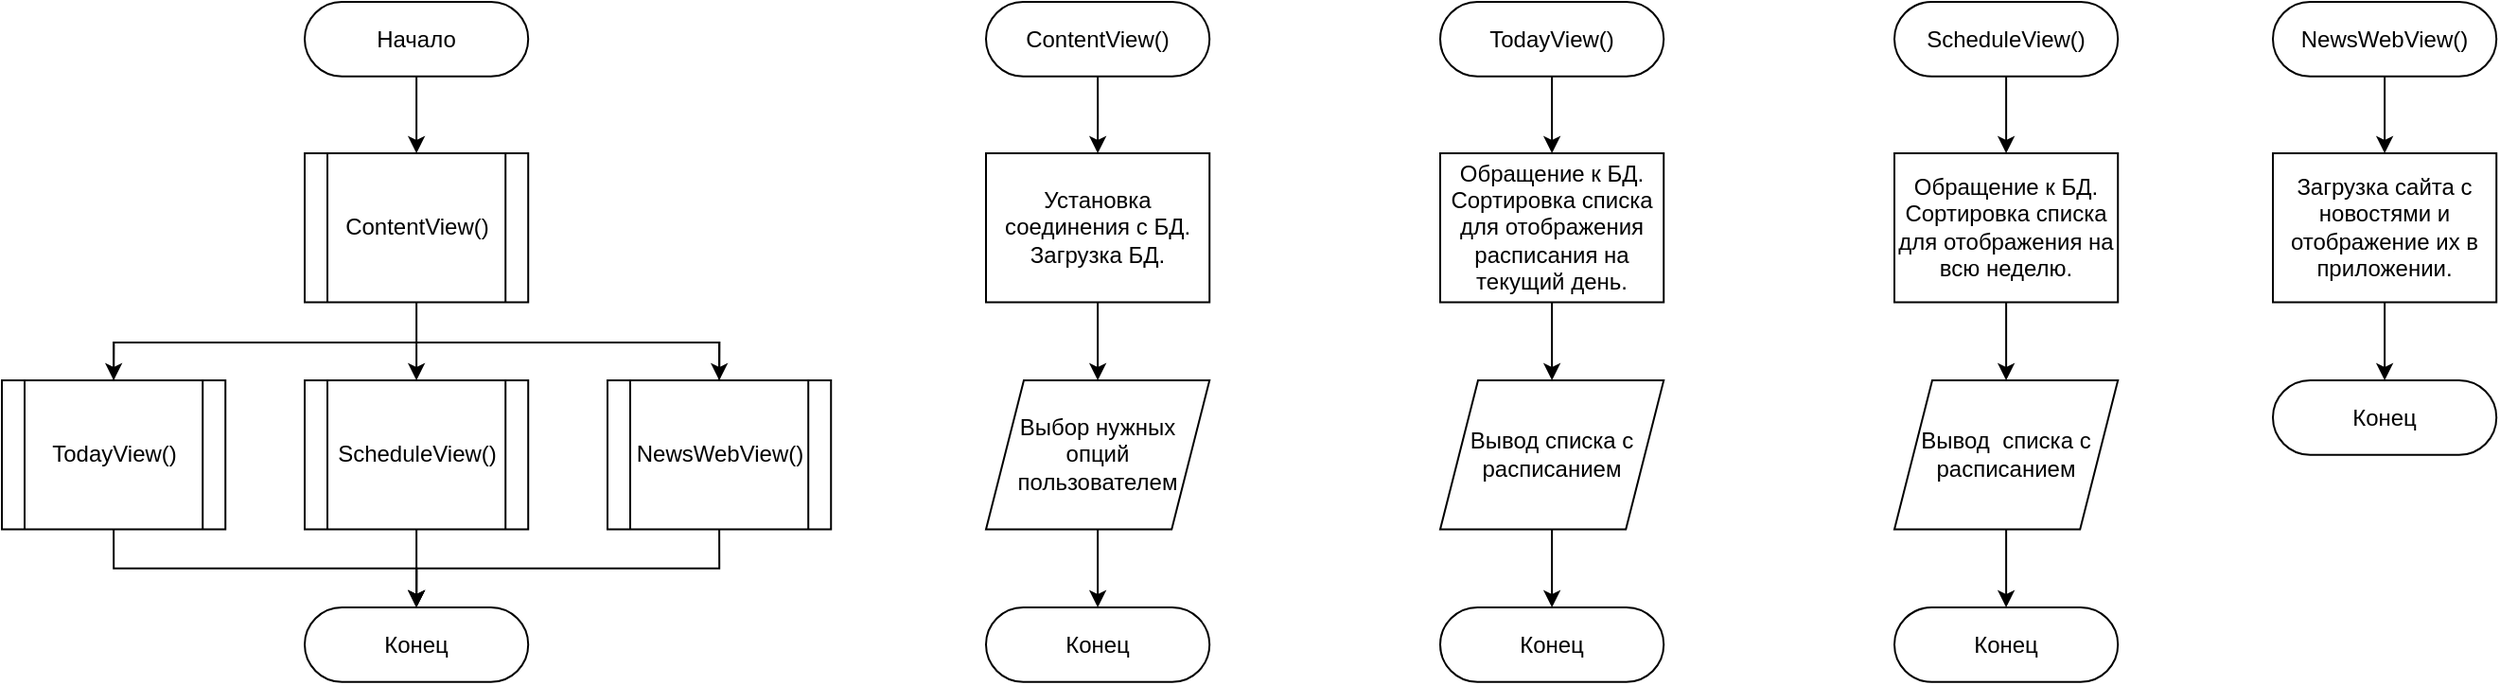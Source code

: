 <mxfile version="20.8.16" type="device"><diagram name="Page-1" id="Rmwx0VCUyTdyZptNUeon"><mxGraphModel dx="2228" dy="1568" grid="1" gridSize="10" guides="1" tooltips="1" connect="1" arrows="1" fold="1" page="1" pageScale="1" pageWidth="1654" pageHeight="1169" math="0" shadow="0"><root><mxCell id="0"/><mxCell id="1" parent="0"/><mxCell id="y4hsOguISnIQR7oOHLP7-33" style="edgeStyle=orthogonalEdgeStyle;rounded=0;orthogonalLoop=1;jettySize=auto;html=1;exitX=0.5;exitY=1;exitDx=0;exitDy=0;entryX=0.5;entryY=0;entryDx=0;entryDy=0;" edge="1" parent="1" source="y4hsOguISnIQR7oOHLP7-1" target="y4hsOguISnIQR7oOHLP7-4"><mxGeometry relative="1" as="geometry"/></mxCell><mxCell id="y4hsOguISnIQR7oOHLP7-1" value="Начало" style="rounded=1;whiteSpace=wrap;html=1;arcSize=50;" vertex="1" parent="1"><mxGeometry x="350" y="300" width="118.11" height="39.37" as="geometry"/></mxCell><mxCell id="y4hsOguISnIQR7oOHLP7-35" style="edgeStyle=orthogonalEdgeStyle;rounded=0;orthogonalLoop=1;jettySize=auto;html=1;exitX=0.5;exitY=1;exitDx=0;exitDy=0;entryX=0.5;entryY=0;entryDx=0;entryDy=0;" edge="1" parent="1" source="y4hsOguISnIQR7oOHLP7-2" target="y4hsOguISnIQR7oOHLP7-5"><mxGeometry relative="1" as="geometry"/></mxCell><mxCell id="y4hsOguISnIQR7oOHLP7-2" value="ScheduleView()" style="shape=process;whiteSpace=wrap;html=1;backgroundOutline=1;" vertex="1" parent="1"><mxGeometry x="350" y="500" width="118.11" height="78.74" as="geometry"/></mxCell><mxCell id="y4hsOguISnIQR7oOHLP7-36" style="edgeStyle=orthogonalEdgeStyle;rounded=0;orthogonalLoop=1;jettySize=auto;html=1;exitX=0.5;exitY=0;exitDx=0;exitDy=0;entryX=0.5;entryY=0;entryDx=0;entryDy=0;" edge="1" parent="1" source="y4hsOguISnIQR7oOHLP7-3" target="y4hsOguISnIQR7oOHLP7-11"><mxGeometry relative="1" as="geometry"/></mxCell><mxCell id="y4hsOguISnIQR7oOHLP7-41" style="edgeStyle=orthogonalEdgeStyle;rounded=0;orthogonalLoop=1;jettySize=auto;html=1;exitX=0.5;exitY=1;exitDx=0;exitDy=0;entryX=0.5;entryY=0;entryDx=0;entryDy=0;" edge="1" parent="1" source="y4hsOguISnIQR7oOHLP7-3" target="y4hsOguISnIQR7oOHLP7-5"><mxGeometry relative="1" as="geometry"/></mxCell><mxCell id="y4hsOguISnIQR7oOHLP7-3" value="TodayView()" style="shape=process;whiteSpace=wrap;html=1;backgroundOutline=1;" vertex="1" parent="1"><mxGeometry x="190" y="500" width="118.11" height="78.74" as="geometry"/></mxCell><mxCell id="y4hsOguISnIQR7oOHLP7-34" style="edgeStyle=orthogonalEdgeStyle;rounded=0;orthogonalLoop=1;jettySize=auto;html=1;exitX=0.5;exitY=1;exitDx=0;exitDy=0;entryX=0.5;entryY=0;entryDx=0;entryDy=0;" edge="1" parent="1" source="y4hsOguISnIQR7oOHLP7-4" target="y4hsOguISnIQR7oOHLP7-2"><mxGeometry relative="1" as="geometry"/></mxCell><mxCell id="y4hsOguISnIQR7oOHLP7-4" value="ContentView()" style="shape=process;whiteSpace=wrap;html=1;backgroundOutline=1;" vertex="1" parent="1"><mxGeometry x="350" y="380" width="118.11" height="78.74" as="geometry"/></mxCell><mxCell id="y4hsOguISnIQR7oOHLP7-5" value="Конец" style="rounded=1;whiteSpace=wrap;html=1;arcSize=50;" vertex="1" parent="1"><mxGeometry x="350" y="620" width="118.11" height="39.37" as="geometry"/></mxCell><mxCell id="y4hsOguISnIQR7oOHLP7-44" style="edgeStyle=orthogonalEdgeStyle;rounded=0;orthogonalLoop=1;jettySize=auto;html=1;exitX=0.5;exitY=1;exitDx=0;exitDy=0;entryX=0.5;entryY=0;entryDx=0;entryDy=0;" edge="1" parent="1" source="y4hsOguISnIQR7oOHLP7-7" target="y4hsOguISnIQR7oOHLP7-29"><mxGeometry relative="1" as="geometry"/></mxCell><mxCell id="y4hsOguISnIQR7oOHLP7-7" value="Выбор нужных опций пользователем" style="shape=parallelogram;perimeter=parallelogramPerimeter;whiteSpace=wrap;html=1;fixedSize=1;" vertex="1" parent="1"><mxGeometry x="710" y="500" width="118.11" height="78.74" as="geometry"/></mxCell><mxCell id="y4hsOguISnIQR7oOHLP7-43" style="edgeStyle=orthogonalEdgeStyle;rounded=0;orthogonalLoop=1;jettySize=auto;html=1;exitX=0.5;exitY=1;exitDx=0;exitDy=0;entryX=0.5;entryY=0;entryDx=0;entryDy=0;" edge="1" parent="1" source="y4hsOguISnIQR7oOHLP7-8" target="y4hsOguISnIQR7oOHLP7-7"><mxGeometry relative="1" as="geometry"/></mxCell><mxCell id="y4hsOguISnIQR7oOHLP7-8" value="Установка соединения с БД. Загрузка БД." style="rounded=0;whiteSpace=wrap;html=1;" vertex="1" parent="1"><mxGeometry x="710" y="380" width="118.11" height="78.74" as="geometry"/></mxCell><mxCell id="y4hsOguISnIQR7oOHLP7-37" style="edgeStyle=orthogonalEdgeStyle;rounded=0;orthogonalLoop=1;jettySize=auto;html=1;exitX=0.5;exitY=0;exitDx=0;exitDy=0;entryX=0.5;entryY=0;entryDx=0;entryDy=0;" edge="1" parent="1" source="y4hsOguISnIQR7oOHLP7-11" target="y4hsOguISnIQR7oOHLP7-3"><mxGeometry relative="1" as="geometry"/></mxCell><mxCell id="y4hsOguISnIQR7oOHLP7-40" style="edgeStyle=orthogonalEdgeStyle;rounded=0;orthogonalLoop=1;jettySize=auto;html=1;exitX=0.5;exitY=1;exitDx=0;exitDy=0;entryX=0.5;entryY=0;entryDx=0;entryDy=0;" edge="1" parent="1" source="y4hsOguISnIQR7oOHLP7-11" target="y4hsOguISnIQR7oOHLP7-5"><mxGeometry relative="1" as="geometry"/></mxCell><mxCell id="y4hsOguISnIQR7oOHLP7-11" value="NewsWebView()" style="shape=process;whiteSpace=wrap;html=1;backgroundOutline=1;" vertex="1" parent="1"><mxGeometry x="510" y="500" width="118.11" height="78.74" as="geometry"/></mxCell><mxCell id="y4hsOguISnIQR7oOHLP7-46" style="edgeStyle=orthogonalEdgeStyle;rounded=0;orthogonalLoop=1;jettySize=auto;html=1;exitX=0.5;exitY=1;exitDx=0;exitDy=0;entryX=0.5;entryY=0;entryDx=0;entryDy=0;" edge="1" parent="1" source="y4hsOguISnIQR7oOHLP7-12" target="y4hsOguISnIQR7oOHLP7-13"><mxGeometry relative="1" as="geometry"/></mxCell><mxCell id="y4hsOguISnIQR7oOHLP7-12" value="Обращение к БД. Сортировка списка для отображения расписания на текущий день." style="rounded=0;whiteSpace=wrap;html=1;" vertex="1" parent="1"><mxGeometry x="950" y="380" width="118.11" height="78.74" as="geometry"/></mxCell><mxCell id="y4hsOguISnIQR7oOHLP7-47" style="edgeStyle=orthogonalEdgeStyle;rounded=0;orthogonalLoop=1;jettySize=auto;html=1;exitX=0.5;exitY=1;exitDx=0;exitDy=0;entryX=0.5;entryY=0;entryDx=0;entryDy=0;" edge="1" parent="1" source="y4hsOguISnIQR7oOHLP7-13" target="y4hsOguISnIQR7oOHLP7-30"><mxGeometry relative="1" as="geometry"/></mxCell><mxCell id="y4hsOguISnIQR7oOHLP7-13" value="Вывод списка с расписанием" style="shape=parallelogram;perimeter=parallelogramPerimeter;whiteSpace=wrap;html=1;fixedSize=1;" vertex="1" parent="1"><mxGeometry x="950" y="500" width="118.11" height="78.74" as="geometry"/></mxCell><mxCell id="y4hsOguISnIQR7oOHLP7-49" style="edgeStyle=orthogonalEdgeStyle;rounded=0;orthogonalLoop=1;jettySize=auto;html=1;exitX=0.5;exitY=1;exitDx=0;exitDy=0;entryX=0.5;entryY=0;entryDx=0;entryDy=0;" edge="1" parent="1" source="y4hsOguISnIQR7oOHLP7-16" target="y4hsOguISnIQR7oOHLP7-17"><mxGeometry relative="1" as="geometry"/></mxCell><mxCell id="y4hsOguISnIQR7oOHLP7-16" value="Обращение к БД. Сортировка списка для отображения на всю неделю." style="rounded=0;whiteSpace=wrap;html=1;" vertex="1" parent="1"><mxGeometry x="1190" y="380" width="118.11" height="78.74" as="geometry"/></mxCell><mxCell id="y4hsOguISnIQR7oOHLP7-50" style="edgeStyle=orthogonalEdgeStyle;rounded=0;orthogonalLoop=1;jettySize=auto;html=1;exitX=0.5;exitY=1;exitDx=0;exitDy=0;entryX=0.5;entryY=0;entryDx=0;entryDy=0;" edge="1" parent="1" source="y4hsOguISnIQR7oOHLP7-17" target="y4hsOguISnIQR7oOHLP7-31"><mxGeometry relative="1" as="geometry"/></mxCell><mxCell id="y4hsOguISnIQR7oOHLP7-17" value="Вывод&amp;nbsp; списка с расписанием" style="shape=parallelogram;perimeter=parallelogramPerimeter;whiteSpace=wrap;html=1;fixedSize=1;" vertex="1" parent="1"><mxGeometry x="1190" y="500" width="118.11" height="78.74" as="geometry"/></mxCell><mxCell id="y4hsOguISnIQR7oOHLP7-52" style="edgeStyle=orthogonalEdgeStyle;rounded=0;orthogonalLoop=1;jettySize=auto;html=1;exitX=0.5;exitY=1;exitDx=0;exitDy=0;entryX=0.5;entryY=0;entryDx=0;entryDy=0;" edge="1" parent="1" source="y4hsOguISnIQR7oOHLP7-20" target="y4hsOguISnIQR7oOHLP7-32"><mxGeometry relative="1" as="geometry"/></mxCell><mxCell id="y4hsOguISnIQR7oOHLP7-20" value="Загрузка сайта с новостями и отображение их в приложении." style="rounded=0;whiteSpace=wrap;html=1;" vertex="1" parent="1"><mxGeometry x="1390" y="380" width="118.11" height="78.74" as="geometry"/></mxCell><mxCell id="y4hsOguISnIQR7oOHLP7-42" style="edgeStyle=orthogonalEdgeStyle;rounded=0;orthogonalLoop=1;jettySize=auto;html=1;exitX=0.5;exitY=1;exitDx=0;exitDy=0;" edge="1" parent="1" source="y4hsOguISnIQR7oOHLP7-25" target="y4hsOguISnIQR7oOHLP7-8"><mxGeometry relative="1" as="geometry"/></mxCell><mxCell id="y4hsOguISnIQR7oOHLP7-25" value="ContentView()" style="rounded=1;whiteSpace=wrap;html=1;arcSize=50;" vertex="1" parent="1"><mxGeometry x="710" y="300" width="118.11" height="39.37" as="geometry"/></mxCell><mxCell id="y4hsOguISnIQR7oOHLP7-45" style="edgeStyle=orthogonalEdgeStyle;rounded=0;orthogonalLoop=1;jettySize=auto;html=1;exitX=0.5;exitY=1;exitDx=0;exitDy=0;entryX=0.5;entryY=0;entryDx=0;entryDy=0;" edge="1" parent="1" source="y4hsOguISnIQR7oOHLP7-26" target="y4hsOguISnIQR7oOHLP7-12"><mxGeometry relative="1" as="geometry"/></mxCell><mxCell id="y4hsOguISnIQR7oOHLP7-26" value="TodayView()" style="rounded=1;whiteSpace=wrap;html=1;arcSize=50;" vertex="1" parent="1"><mxGeometry x="950" y="300" width="118.11" height="39.37" as="geometry"/></mxCell><mxCell id="y4hsOguISnIQR7oOHLP7-48" style="edgeStyle=orthogonalEdgeStyle;rounded=0;orthogonalLoop=1;jettySize=auto;html=1;exitX=0.5;exitY=1;exitDx=0;exitDy=0;entryX=0.5;entryY=0;entryDx=0;entryDy=0;" edge="1" parent="1" source="y4hsOguISnIQR7oOHLP7-27" target="y4hsOguISnIQR7oOHLP7-16"><mxGeometry relative="1" as="geometry"/></mxCell><mxCell id="y4hsOguISnIQR7oOHLP7-27" value="ScheduleView()" style="rounded=1;whiteSpace=wrap;html=1;arcSize=50;" vertex="1" parent="1"><mxGeometry x="1190" y="300" width="118.11" height="39.37" as="geometry"/></mxCell><mxCell id="y4hsOguISnIQR7oOHLP7-51" style="edgeStyle=orthogonalEdgeStyle;rounded=0;orthogonalLoop=1;jettySize=auto;html=1;exitX=0.5;exitY=1;exitDx=0;exitDy=0;entryX=0.5;entryY=0;entryDx=0;entryDy=0;" edge="1" parent="1" source="y4hsOguISnIQR7oOHLP7-28" target="y4hsOguISnIQR7oOHLP7-20"><mxGeometry relative="1" as="geometry"/></mxCell><mxCell id="y4hsOguISnIQR7oOHLP7-28" value="NewsWebView()" style="rounded=1;whiteSpace=wrap;html=1;arcSize=50;" vertex="1" parent="1"><mxGeometry x="1390" y="300" width="118.11" height="39.37" as="geometry"/></mxCell><mxCell id="y4hsOguISnIQR7oOHLP7-29" value="Конец" style="rounded=1;whiteSpace=wrap;html=1;arcSize=50;" vertex="1" parent="1"><mxGeometry x="710" y="620" width="118.11" height="39.37" as="geometry"/></mxCell><mxCell id="y4hsOguISnIQR7oOHLP7-30" value="Конец" style="rounded=1;whiteSpace=wrap;html=1;arcSize=50;" vertex="1" parent="1"><mxGeometry x="950" y="620" width="118.11" height="39.37" as="geometry"/></mxCell><mxCell id="y4hsOguISnIQR7oOHLP7-31" value="Конец" style="rounded=1;whiteSpace=wrap;html=1;arcSize=50;" vertex="1" parent="1"><mxGeometry x="1190" y="620" width="118.11" height="39.37" as="geometry"/></mxCell><mxCell id="y4hsOguISnIQR7oOHLP7-32" value="Конец" style="rounded=1;whiteSpace=wrap;html=1;arcSize=50;" vertex="1" parent="1"><mxGeometry x="1390" y="500" width="118.11" height="39.37" as="geometry"/></mxCell></root></mxGraphModel></diagram></mxfile>